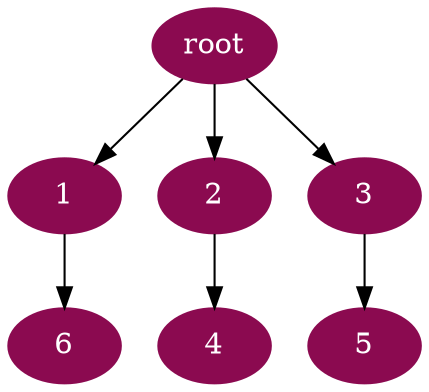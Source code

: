 digraph G {
node [color=deeppink4, style=filled, fontcolor=white];
"root" -> 1;
"root" -> 2;
"root" -> 3;
2 -> 4;
3 -> 5;
1 -> 6;
}

